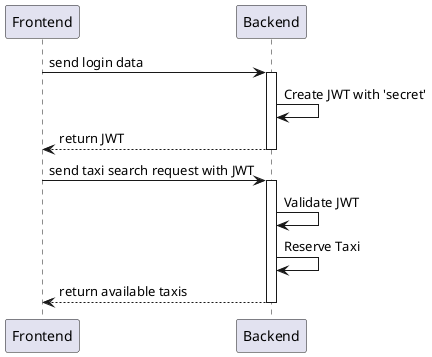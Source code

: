 @startuml
participant Frontend
participant Backend

Frontend -> Backend: send login data
activate Backend
Backend -> Backend: Create JWT with 'secret'
Backend --> Frontend: return JWT
deactivate Backend

Frontend -> Backend: send taxi search request with JWT
activate Backend
Backend -> Backend: Validate JWT
Backend -> Backend: Reserve Taxi
Backend --> Frontend: return available taxis
deactivate Backend
@enduml
